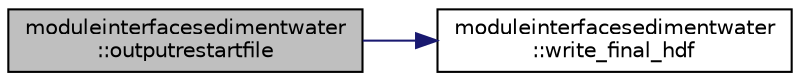 digraph "moduleinterfacesedimentwater::outputrestartfile"
{
 // LATEX_PDF_SIZE
  edge [fontname="Helvetica",fontsize="10",labelfontname="Helvetica",labelfontsize="10"];
  node [fontname="Helvetica",fontsize="10",shape=record];
  rankdir="LR";
  Node1 [label="moduleinterfacesedimentwater\l::outputrestartfile",height=0.2,width=0.4,color="black", fillcolor="grey75", style="filled", fontcolor="black",tooltip=" "];
  Node1 -> Node2 [color="midnightblue",fontsize="10",style="solid",fontname="Helvetica"];
  Node2 [label="moduleinterfacesedimentwater\l::write_final_hdf",height=0.2,width=0.4,color="black", fillcolor="white", style="filled",URL="$namespacemoduleinterfacesedimentwater.html#a44d390c3a6dfc918b1ff6bc5261c39ec",tooltip=" "];
}
